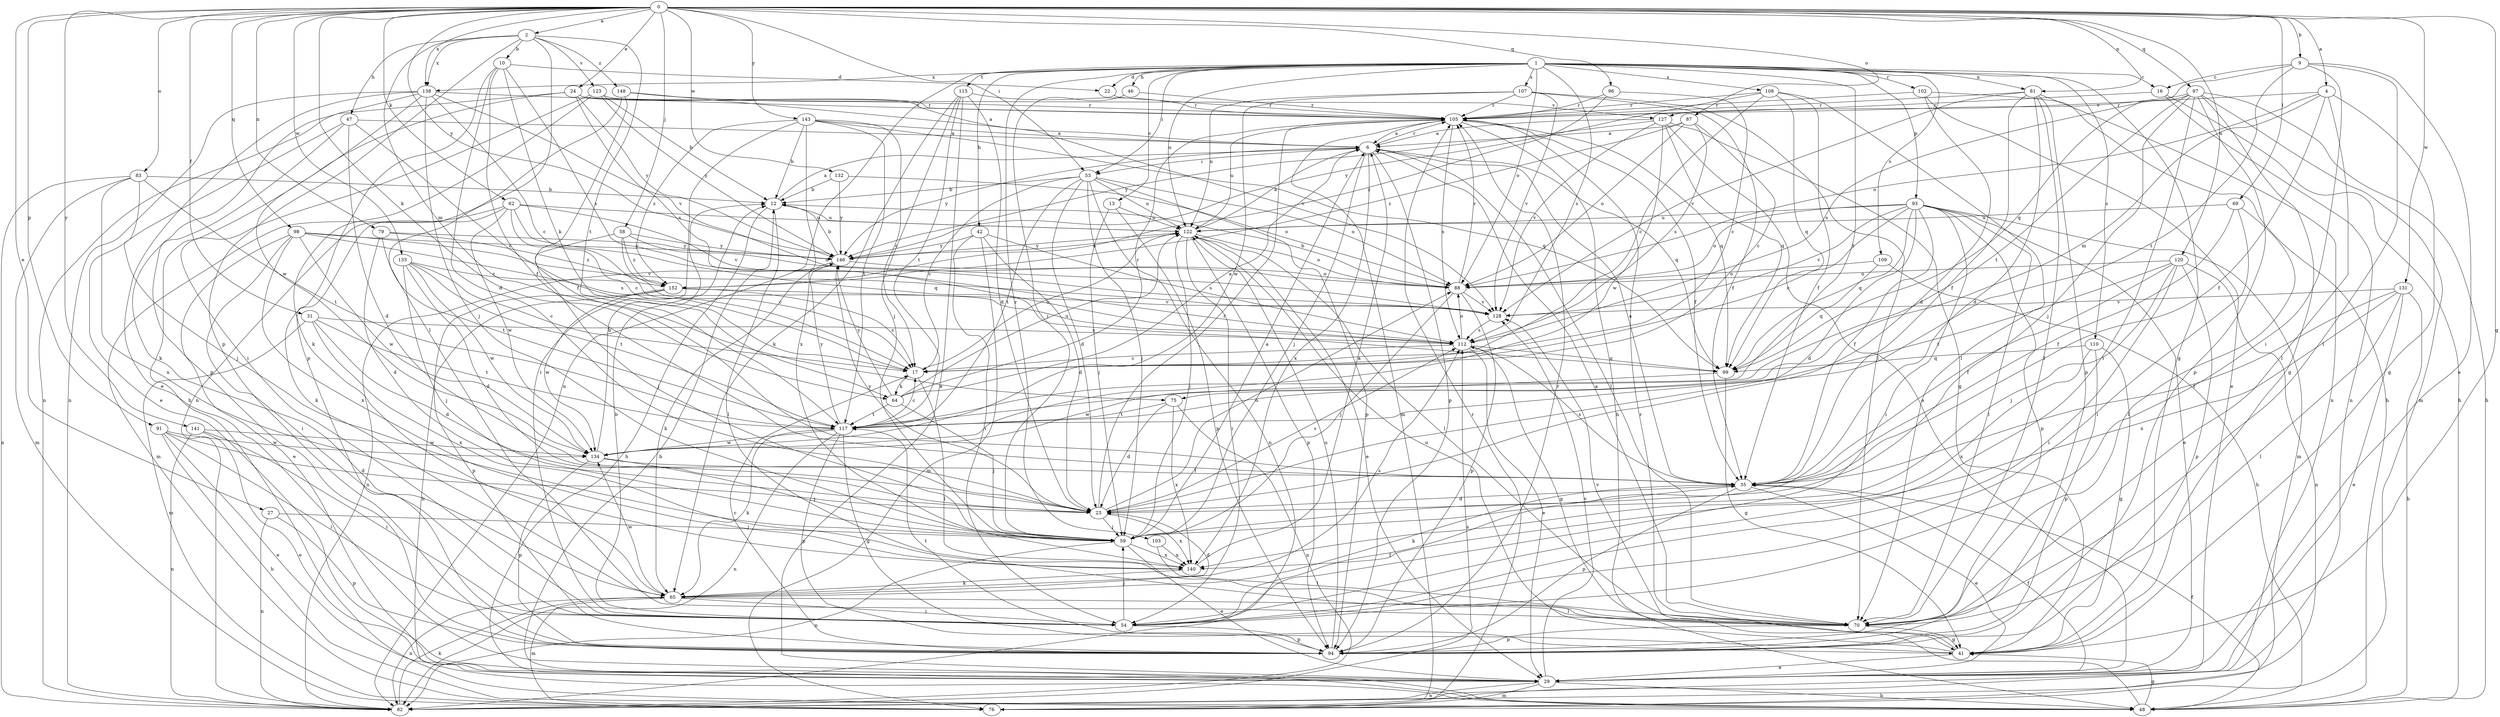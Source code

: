 strict digraph  {
0;
1;
2;
4;
6;
9;
10;
12;
13;
16;
17;
22;
23;
24;
27;
29;
31;
35;
41;
42;
46;
47;
48;
53;
54;
58;
59;
62;
64;
65;
69;
70;
75;
76;
79;
81;
82;
83;
87;
88;
91;
93;
94;
96;
97;
98;
99;
102;
103;
105;
107;
108;
109;
110;
112;
115;
117;
120;
122;
123;
127;
128;
131;
132;
133;
134;
138;
140;
141;
143;
146;
148;
152;
0 -> 2  [label=a];
0 -> 4  [label=a];
0 -> 9  [label=b];
0 -> 24  [label=e];
0 -> 27  [label=e];
0 -> 31  [label=f];
0 -> 41  [label=g];
0 -> 53  [label=i];
0 -> 58  [label=j];
0 -> 62  [label=k];
0 -> 64  [label=k];
0 -> 69  [label=l];
0 -> 79  [label=n];
0 -> 81  [label=n];
0 -> 83  [label=o];
0 -> 87  [label=o];
0 -> 91  [label=p];
0 -> 96  [label=q];
0 -> 97  [label=q];
0 -> 98  [label=q];
0 -> 120  [label=u];
0 -> 131  [label=w];
0 -> 132  [label=w];
0 -> 133  [label=w];
0 -> 138  [label=x];
0 -> 141  [label=y];
0 -> 143  [label=y];
0 -> 146  [label=y];
1 -> 13  [label=c];
1 -> 16  [label=c];
1 -> 22  [label=d];
1 -> 41  [label=g];
1 -> 42  [label=h];
1 -> 46  [label=h];
1 -> 53  [label=i];
1 -> 81  [label=n];
1 -> 82  [label=n];
1 -> 88  [label=o];
1 -> 93  [label=p];
1 -> 102  [label=r];
1 -> 103  [label=r];
1 -> 107  [label=s];
1 -> 108  [label=s];
1 -> 109  [label=s];
1 -> 110  [label=s];
1 -> 112  [label=s];
1 -> 115  [label=t];
1 -> 117  [label=t];
1 -> 122  [label=u];
1 -> 138  [label=x];
2 -> 10  [label=b];
2 -> 47  [label=h];
2 -> 70  [label=l];
2 -> 75  [label=m];
2 -> 94  [label=p];
2 -> 117  [label=t];
2 -> 123  [label=v];
2 -> 138  [label=x];
2 -> 148  [label=z];
4 -> 35  [label=f];
4 -> 41  [label=g];
4 -> 70  [label=l];
4 -> 75  [label=m];
4 -> 88  [label=o];
4 -> 127  [label=v];
6 -> 53  [label=i];
6 -> 59  [label=j];
6 -> 70  [label=l];
6 -> 94  [label=p];
6 -> 99  [label=q];
6 -> 105  [label=r];
6 -> 140  [label=x];
6 -> 146  [label=y];
9 -> 16  [label=c];
9 -> 29  [label=e];
9 -> 54  [label=i];
9 -> 70  [label=l];
9 -> 99  [label=q];
9 -> 117  [label=t];
10 -> 22  [label=d];
10 -> 23  [label=d];
10 -> 35  [label=f];
10 -> 64  [label=k];
10 -> 94  [label=p];
10 -> 112  [label=s];
12 -> 6  [label=a];
12 -> 48  [label=h];
12 -> 70  [label=l];
12 -> 122  [label=u];
13 -> 59  [label=j];
13 -> 94  [label=p];
13 -> 122  [label=u];
16 -> 48  [label=h];
16 -> 82  [label=n];
16 -> 105  [label=r];
17 -> 64  [label=k];
17 -> 70  [label=l];
17 -> 122  [label=u];
22 -> 105  [label=r];
23 -> 59  [label=j];
23 -> 88  [label=o];
23 -> 105  [label=r];
23 -> 112  [label=s];
23 -> 140  [label=x];
23 -> 146  [label=y];
24 -> 6  [label=a];
24 -> 82  [label=n];
24 -> 112  [label=s];
24 -> 127  [label=v];
24 -> 134  [label=w];
24 -> 146  [label=y];
27 -> 59  [label=j];
27 -> 82  [label=n];
27 -> 94  [label=p];
29 -> 35  [label=f];
29 -> 48  [label=h];
29 -> 76  [label=m];
29 -> 82  [label=n];
29 -> 128  [label=v];
31 -> 23  [label=d];
31 -> 76  [label=m];
31 -> 112  [label=s];
31 -> 117  [label=t];
31 -> 140  [label=x];
35 -> 6  [label=a];
35 -> 23  [label=d];
35 -> 29  [label=e];
35 -> 65  [label=k];
35 -> 94  [label=p];
35 -> 112  [label=s];
41 -> 29  [label=e];
41 -> 117  [label=t];
41 -> 122  [label=u];
41 -> 128  [label=v];
42 -> 23  [label=d];
42 -> 54  [label=i];
42 -> 76  [label=m];
42 -> 112  [label=s];
42 -> 146  [label=y];
46 -> 59  [label=j];
46 -> 105  [label=r];
47 -> 6  [label=a];
47 -> 17  [label=c];
47 -> 23  [label=d];
47 -> 29  [label=e];
47 -> 65  [label=k];
48 -> 12  [label=b];
48 -> 35  [label=f];
48 -> 41  [label=g];
48 -> 105  [label=r];
53 -> 12  [label=b];
53 -> 17  [label=c];
53 -> 23  [label=d];
53 -> 59  [label=j];
53 -> 82  [label=n];
53 -> 88  [label=o];
53 -> 94  [label=p];
53 -> 117  [label=t];
53 -> 122  [label=u];
54 -> 12  [label=b];
54 -> 35  [label=f];
54 -> 59  [label=j];
54 -> 94  [label=p];
58 -> 17  [label=c];
58 -> 59  [label=j];
58 -> 88  [label=o];
58 -> 146  [label=y];
58 -> 152  [label=z];
59 -> 6  [label=a];
59 -> 29  [label=e];
59 -> 82  [label=n];
59 -> 140  [label=x];
62 -> 17  [label=c];
62 -> 65  [label=k];
62 -> 76  [label=m];
62 -> 99  [label=q];
62 -> 122  [label=u];
62 -> 128  [label=v];
62 -> 134  [label=w];
64 -> 6  [label=a];
64 -> 59  [label=j];
64 -> 105  [label=r];
64 -> 117  [label=t];
64 -> 122  [label=u];
64 -> 146  [label=y];
65 -> 23  [label=d];
65 -> 54  [label=i];
65 -> 70  [label=l];
65 -> 76  [label=m];
65 -> 82  [label=n];
65 -> 112  [label=s];
65 -> 134  [label=w];
69 -> 35  [label=f];
69 -> 54  [label=i];
69 -> 70  [label=l];
69 -> 122  [label=u];
70 -> 6  [label=a];
70 -> 41  [label=g];
70 -> 94  [label=p];
75 -> 23  [label=d];
75 -> 82  [label=n];
75 -> 117  [label=t];
75 -> 140  [label=x];
76 -> 105  [label=r];
79 -> 23  [label=d];
79 -> 117  [label=t];
79 -> 146  [label=y];
79 -> 152  [label=z];
81 -> 23  [label=d];
81 -> 35  [label=f];
81 -> 70  [label=l];
81 -> 82  [label=n];
81 -> 94  [label=p];
81 -> 105  [label=r];
81 -> 128  [label=v];
82 -> 65  [label=k];
82 -> 112  [label=s];
83 -> 12  [label=b];
83 -> 59  [label=j];
83 -> 76  [label=m];
83 -> 82  [label=n];
83 -> 117  [label=t];
83 -> 140  [label=x];
87 -> 6  [label=a];
87 -> 17  [label=c];
87 -> 88  [label=o];
87 -> 112  [label=s];
87 -> 152  [label=z];
88 -> 12  [label=b];
88 -> 59  [label=j];
88 -> 94  [label=p];
88 -> 105  [label=r];
88 -> 128  [label=v];
91 -> 23  [label=d];
91 -> 29  [label=e];
91 -> 48  [label=h];
91 -> 54  [label=i];
91 -> 134  [label=w];
93 -> 17  [label=c];
93 -> 23  [label=d];
93 -> 29  [label=e];
93 -> 35  [label=f];
93 -> 54  [label=i];
93 -> 70  [label=l];
93 -> 76  [label=m];
93 -> 88  [label=o];
93 -> 94  [label=p];
93 -> 99  [label=q];
93 -> 122  [label=u];
93 -> 128  [label=v];
94 -> 17  [label=c];
94 -> 105  [label=r];
94 -> 122  [label=u];
96 -> 17  [label=c];
96 -> 105  [label=r];
96 -> 152  [label=z];
97 -> 41  [label=g];
97 -> 48  [label=h];
97 -> 54  [label=i];
97 -> 59  [label=j];
97 -> 76  [label=m];
97 -> 94  [label=p];
97 -> 105  [label=r];
97 -> 112  [label=s];
97 -> 117  [label=t];
98 -> 29  [label=e];
98 -> 54  [label=i];
98 -> 112  [label=s];
98 -> 128  [label=v];
98 -> 134  [label=w];
98 -> 140  [label=x];
98 -> 146  [label=y];
99 -> 41  [label=g];
99 -> 134  [label=w];
102 -> 23  [label=d];
102 -> 29  [label=e];
102 -> 48  [label=h];
102 -> 105  [label=r];
103 -> 70  [label=l];
103 -> 140  [label=x];
105 -> 6  [label=a];
105 -> 35  [label=f];
105 -> 48  [label=h];
105 -> 76  [label=m];
105 -> 99  [label=q];
105 -> 112  [label=s];
105 -> 122  [label=u];
107 -> 35  [label=f];
107 -> 70  [label=l];
107 -> 105  [label=r];
107 -> 122  [label=u];
107 -> 128  [label=v];
107 -> 134  [label=w];
108 -> 17  [label=c];
108 -> 35  [label=f];
108 -> 70  [label=l];
108 -> 99  [label=q];
108 -> 105  [label=r];
108 -> 146  [label=y];
109 -> 48  [label=h];
109 -> 88  [label=o];
109 -> 99  [label=q];
110 -> 41  [label=g];
110 -> 94  [label=p];
110 -> 99  [label=q];
110 -> 140  [label=x];
112 -> 17  [label=c];
112 -> 29  [label=e];
112 -> 41  [label=g];
112 -> 88  [label=o];
112 -> 99  [label=q];
115 -> 23  [label=d];
115 -> 29  [label=e];
115 -> 59  [label=j];
115 -> 65  [label=k];
115 -> 105  [label=r];
115 -> 117  [label=t];
117 -> 17  [label=c];
117 -> 41  [label=g];
117 -> 65  [label=k];
117 -> 82  [label=n];
117 -> 94  [label=p];
117 -> 134  [label=w];
117 -> 146  [label=y];
120 -> 35  [label=f];
120 -> 54  [label=i];
120 -> 59  [label=j];
120 -> 82  [label=n];
120 -> 88  [label=o];
120 -> 94  [label=p];
120 -> 117  [label=t];
122 -> 6  [label=a];
122 -> 29  [label=e];
122 -> 54  [label=i];
122 -> 59  [label=j];
122 -> 70  [label=l];
122 -> 88  [label=o];
122 -> 94  [label=p];
122 -> 146  [label=y];
123 -> 12  [label=b];
123 -> 54  [label=i];
123 -> 65  [label=k];
123 -> 105  [label=r];
123 -> 146  [label=y];
127 -> 6  [label=a];
127 -> 29  [label=e];
127 -> 41  [label=g];
127 -> 99  [label=q];
127 -> 128  [label=v];
127 -> 134  [label=w];
127 -> 146  [label=y];
128 -> 112  [label=s];
131 -> 29  [label=e];
131 -> 35  [label=f];
131 -> 48  [label=h];
131 -> 70  [label=l];
131 -> 128  [label=v];
131 -> 140  [label=x];
132 -> 12  [label=b];
132 -> 88  [label=o];
132 -> 146  [label=y];
133 -> 17  [label=c];
133 -> 23  [label=d];
133 -> 59  [label=j];
133 -> 117  [label=t];
133 -> 134  [label=w];
133 -> 152  [label=z];
134 -> 12  [label=b];
134 -> 35  [label=f];
134 -> 59  [label=j];
134 -> 94  [label=p];
138 -> 17  [label=c];
138 -> 29  [label=e];
138 -> 48  [label=h];
138 -> 59  [label=j];
138 -> 82  [label=n];
138 -> 94  [label=p];
138 -> 105  [label=r];
138 -> 128  [label=v];
140 -> 6  [label=a];
140 -> 65  [label=k];
141 -> 29  [label=e];
141 -> 54  [label=i];
141 -> 82  [label=n];
141 -> 134  [label=w];
143 -> 6  [label=a];
143 -> 12  [label=b];
143 -> 17  [label=c];
143 -> 54  [label=i];
143 -> 99  [label=q];
143 -> 117  [label=t];
143 -> 140  [label=x];
143 -> 152  [label=z];
146 -> 12  [label=b];
146 -> 65  [label=k];
146 -> 82  [label=n];
146 -> 88  [label=o];
146 -> 122  [label=u];
148 -> 35  [label=f];
148 -> 82  [label=n];
148 -> 105  [label=r];
148 -> 128  [label=v];
152 -> 17  [label=c];
152 -> 48  [label=h];
152 -> 94  [label=p];
152 -> 128  [label=v];
152 -> 134  [label=w];
}
